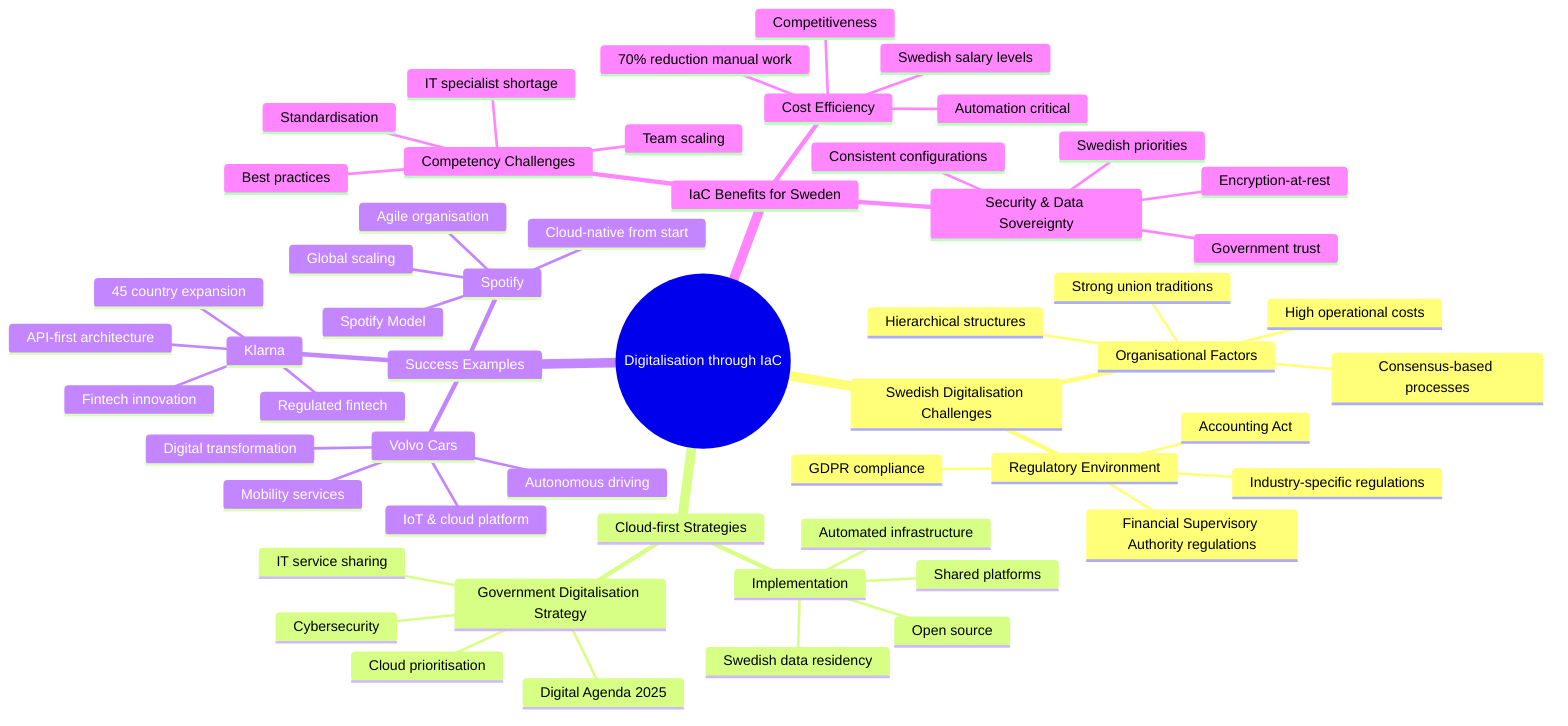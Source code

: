 mindmap
  root((Digitalisation through IaC))
    Swedish Digitalisation Challenges
      Regulatory Environment
        GDPR compliance
        Accounting Act
        Financial Supervisory Authority regulations
        Industry-specific regulations
      Organisational Factors
        Strong union traditions
        Consensus-based processes
        Hierarchical structures
        High operational costs
    Cloud-first Strategies
      Government Digitalisation Strategy
        Digital Agenda 2025
        Cloud prioritisation
        IT service sharing
        Cybersecurity
      Implementation
        Automated infrastructure
        Shared platforms
        Open source
        Swedish data residency
    Success Examples
      Spotify
        Cloud-native from start
        Global scaling
        Agile organisation
        Spotify Model
      Klarna
        API-first architecture
        Regulated fintech
        45 country expansion
        Fintech innovation
      Volvo Cars
        Digital transformation
        IoT & cloud platform
        Mobility services
        Autonomous driving
    IaC Benefits for Sweden
      Cost Efficiency
        70% reduction manual work
        Automation critical
        Swedish salary levels
        Competitiveness
      Competency Challenges
        IT specialist shortage
        Standardisation
        Team scaling
        Best practices
      Security & Data Sovereignty
        Swedish priorities
        Consistent configurations
        Encryption-at-rest
        Government trust
